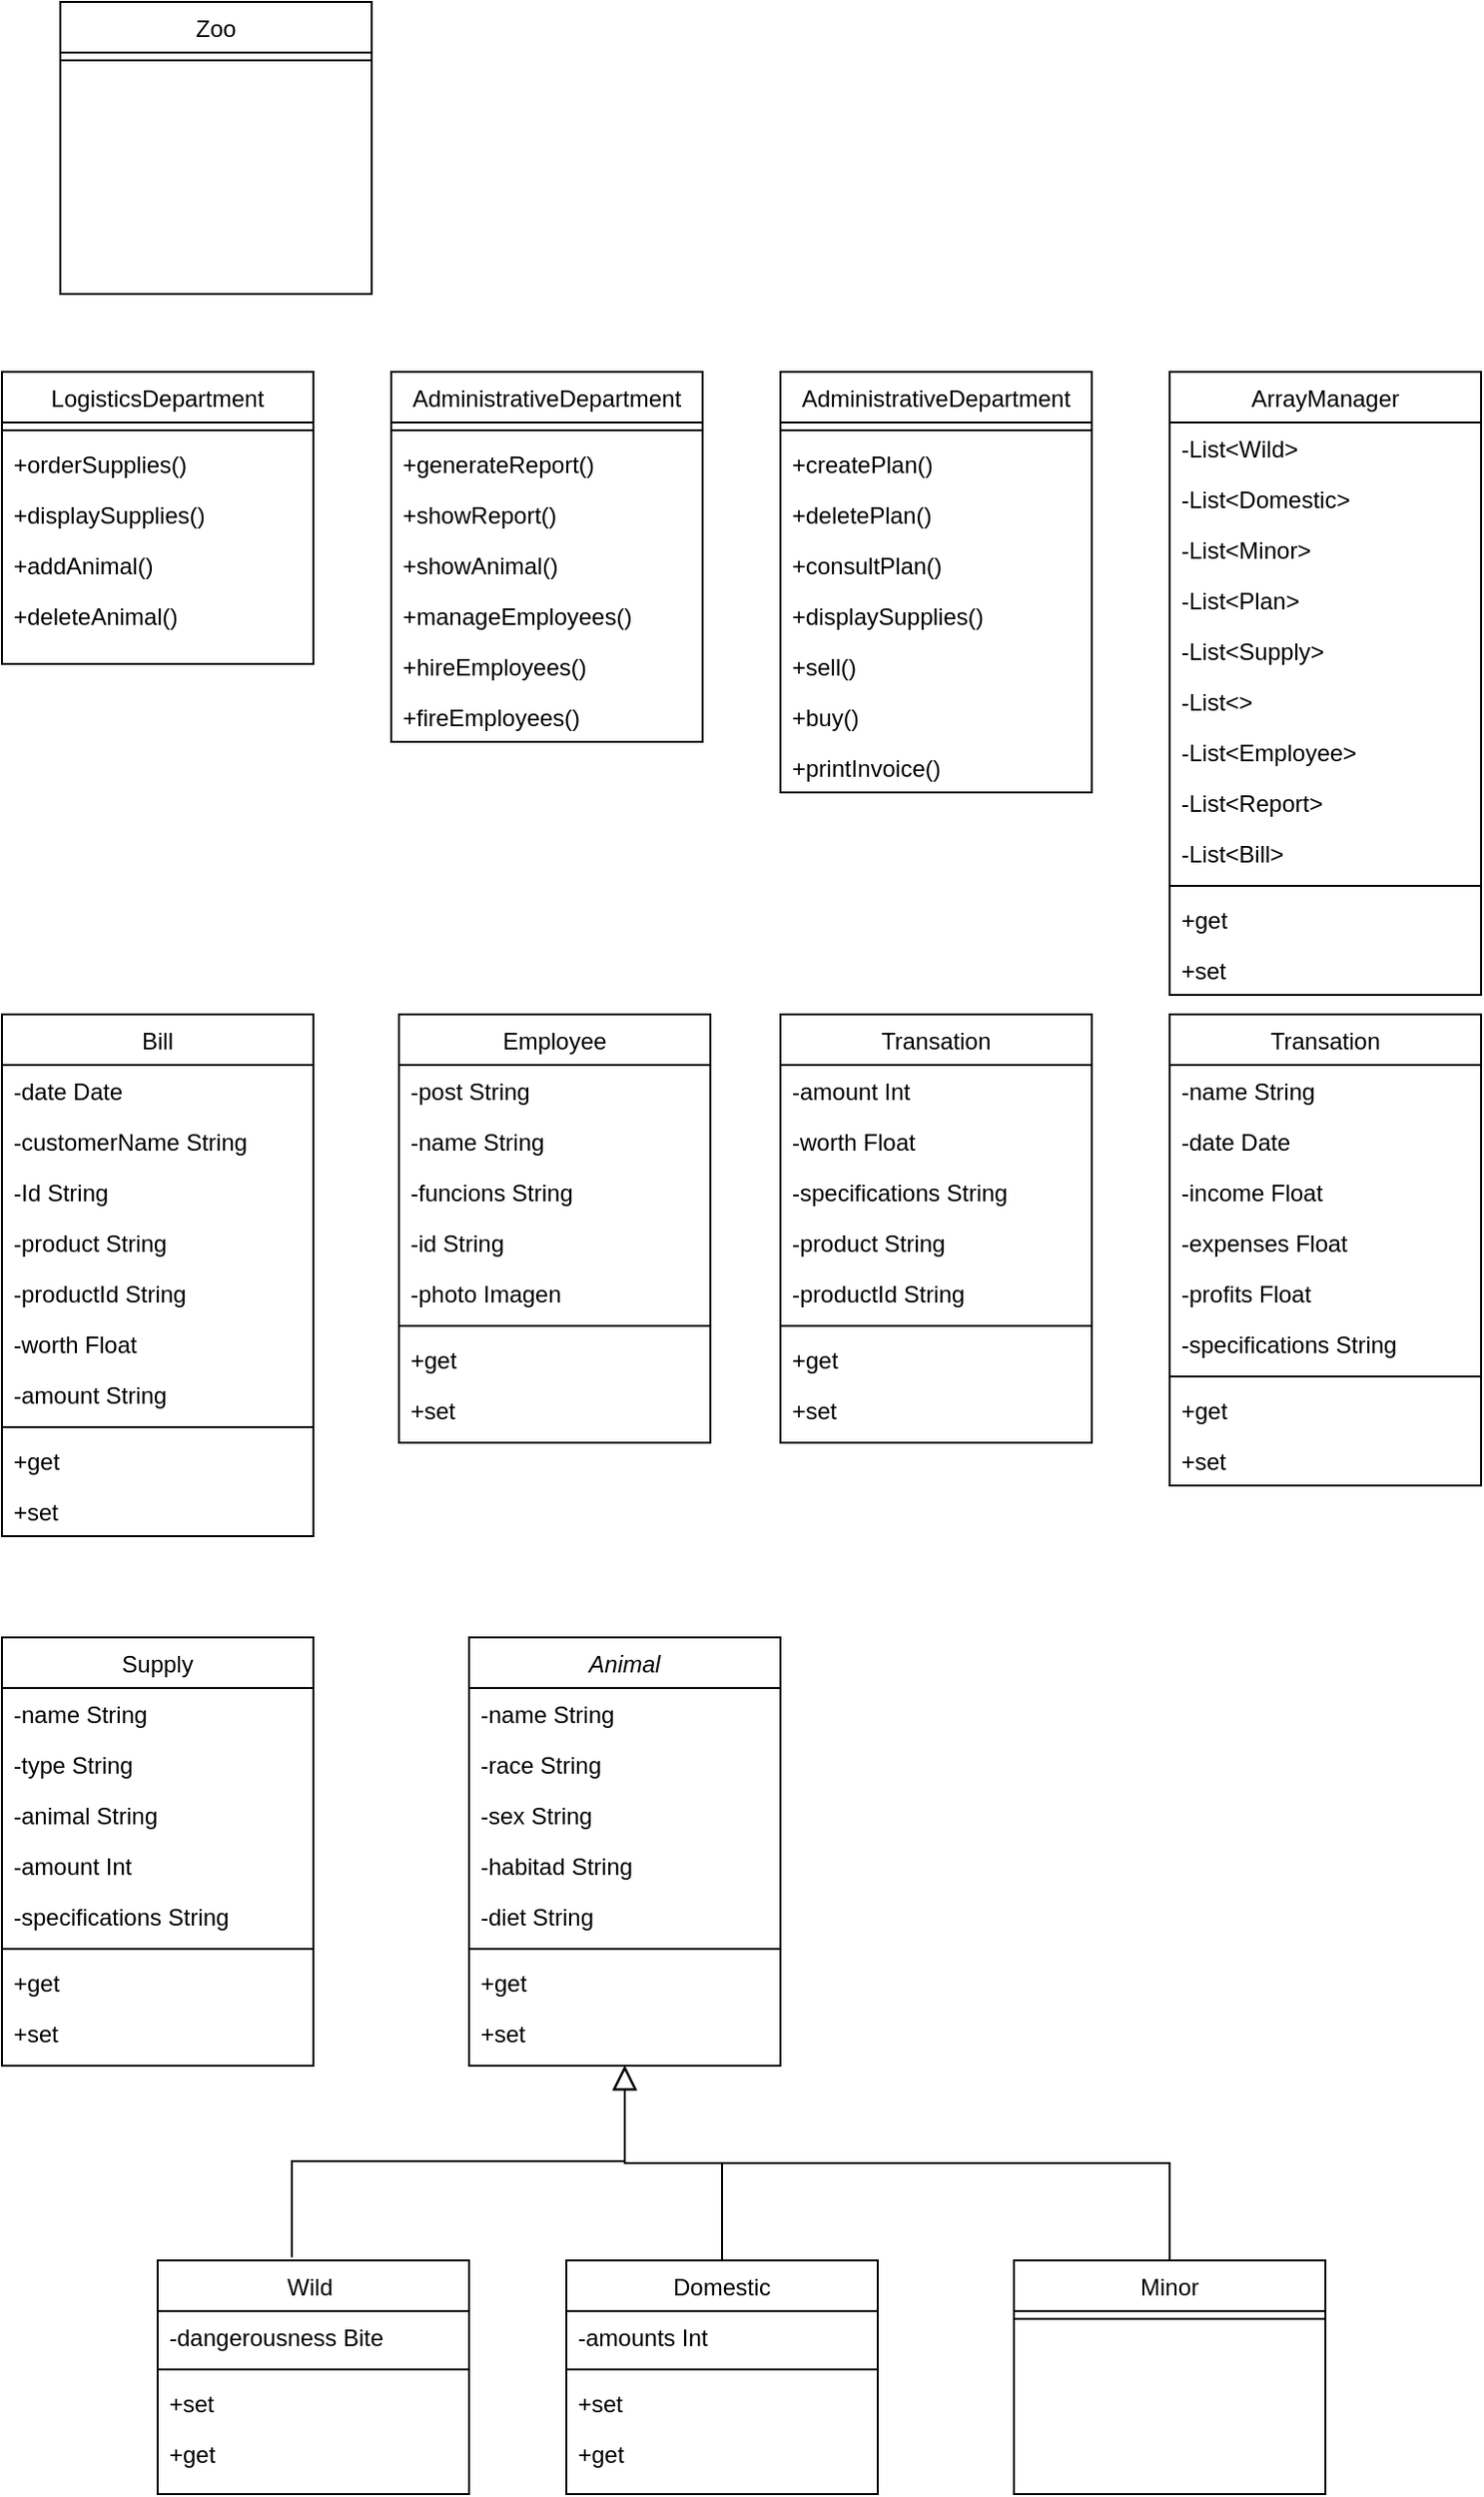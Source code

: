 <mxfile version="21.0.4" type="github">
  <diagram id="C5RBs43oDa-KdzZeNtuy" name="Page-1">
    <mxGraphModel dx="883" dy="494" grid="1" gridSize="10" guides="1" tooltips="1" connect="1" arrows="1" fold="1" page="1" pageScale="1" pageWidth="827" pageHeight="1169" math="0" shadow="0">
      <root>
        <mxCell id="WIyWlLk6GJQsqaUBKTNV-0" />
        <mxCell id="WIyWlLk6GJQsqaUBKTNV-1" parent="WIyWlLk6GJQsqaUBKTNV-0" />
        <mxCell id="zkfFHV4jXpPFQw0GAbJ--0" value="Animal" style="swimlane;fontStyle=2;align=center;verticalAlign=top;childLayout=stackLayout;horizontal=1;startSize=26;horizontalStack=0;resizeParent=1;resizeLast=0;collapsible=1;marginBottom=0;rounded=0;shadow=0;strokeWidth=1;" parent="WIyWlLk6GJQsqaUBKTNV-1" vertex="1">
          <mxGeometry x="290" y="880" width="160" height="220" as="geometry">
            <mxRectangle x="230" y="140" width="160" height="26" as="alternateBounds" />
          </mxGeometry>
        </mxCell>
        <mxCell id="zkfFHV4jXpPFQw0GAbJ--1" value="-name String" style="text;align=left;verticalAlign=top;spacingLeft=4;spacingRight=4;overflow=hidden;rotatable=0;points=[[0,0.5],[1,0.5]];portConstraint=eastwest;" parent="zkfFHV4jXpPFQw0GAbJ--0" vertex="1">
          <mxGeometry y="26" width="160" height="26" as="geometry" />
        </mxCell>
        <mxCell id="zkfFHV4jXpPFQw0GAbJ--2" value="-race String" style="text;align=left;verticalAlign=top;spacingLeft=4;spacingRight=4;overflow=hidden;rotatable=0;points=[[0,0.5],[1,0.5]];portConstraint=eastwest;rounded=0;shadow=0;html=0;" parent="zkfFHV4jXpPFQw0GAbJ--0" vertex="1">
          <mxGeometry y="52" width="160" height="26" as="geometry" />
        </mxCell>
        <mxCell id="zkfFHV4jXpPFQw0GAbJ--3" value="-sex String" style="text;align=left;verticalAlign=top;spacingLeft=4;spacingRight=4;overflow=hidden;rotatable=0;points=[[0,0.5],[1,0.5]];portConstraint=eastwest;rounded=0;shadow=0;html=0;" parent="zkfFHV4jXpPFQw0GAbJ--0" vertex="1">
          <mxGeometry y="78" width="160" height="26" as="geometry" />
        </mxCell>
        <mxCell id="_vRCkyNgG1fAGyxZpwAP-91" value="-habitad String" style="text;align=left;verticalAlign=top;spacingLeft=4;spacingRight=4;overflow=hidden;rotatable=0;points=[[0,0.5],[1,0.5]];portConstraint=eastwest;rounded=0;shadow=0;html=0;" vertex="1" parent="zkfFHV4jXpPFQw0GAbJ--0">
          <mxGeometry y="104" width="160" height="26" as="geometry" />
        </mxCell>
        <mxCell id="_vRCkyNgG1fAGyxZpwAP-92" value="-diet String" style="text;align=left;verticalAlign=top;spacingLeft=4;spacingRight=4;overflow=hidden;rotatable=0;points=[[0,0.5],[1,0.5]];portConstraint=eastwest;rounded=0;shadow=0;html=0;" vertex="1" parent="zkfFHV4jXpPFQw0GAbJ--0">
          <mxGeometry y="130" width="160" height="26" as="geometry" />
        </mxCell>
        <mxCell id="zkfFHV4jXpPFQw0GAbJ--4" value="" style="line;html=1;strokeWidth=1;align=left;verticalAlign=middle;spacingTop=-1;spacingLeft=3;spacingRight=3;rotatable=0;labelPosition=right;points=[];portConstraint=eastwest;" parent="zkfFHV4jXpPFQw0GAbJ--0" vertex="1">
          <mxGeometry y="156" width="160" height="8" as="geometry" />
        </mxCell>
        <mxCell id="zkfFHV4jXpPFQw0GAbJ--5" value="+get" style="text;align=left;verticalAlign=top;spacingLeft=4;spacingRight=4;overflow=hidden;rotatable=0;points=[[0,0.5],[1,0.5]];portConstraint=eastwest;" parent="zkfFHV4jXpPFQw0GAbJ--0" vertex="1">
          <mxGeometry y="164" width="160" height="26" as="geometry" />
        </mxCell>
        <mxCell id="_vRCkyNgG1fAGyxZpwAP-93" value="+set" style="text;align=left;verticalAlign=top;spacingLeft=4;spacingRight=4;overflow=hidden;rotatable=0;points=[[0,0.5],[1,0.5]];portConstraint=eastwest;" vertex="1" parent="zkfFHV4jXpPFQw0GAbJ--0">
          <mxGeometry y="190" width="160" height="26" as="geometry" />
        </mxCell>
        <mxCell id="zkfFHV4jXpPFQw0GAbJ--6" value="Domestic" style="swimlane;fontStyle=0;align=center;verticalAlign=top;childLayout=stackLayout;horizontal=1;startSize=26;horizontalStack=0;resizeParent=1;resizeLast=0;collapsible=1;marginBottom=0;rounded=0;shadow=0;strokeWidth=1;" parent="WIyWlLk6GJQsqaUBKTNV-1" vertex="1">
          <mxGeometry x="340" y="1200" width="160" height="120" as="geometry">
            <mxRectangle x="130" y="380" width="160" height="26" as="alternateBounds" />
          </mxGeometry>
        </mxCell>
        <mxCell id="zkfFHV4jXpPFQw0GAbJ--7" value="-amounts Int" style="text;align=left;verticalAlign=top;spacingLeft=4;spacingRight=4;overflow=hidden;rotatable=0;points=[[0,0.5],[1,0.5]];portConstraint=eastwest;" parent="zkfFHV4jXpPFQw0GAbJ--6" vertex="1">
          <mxGeometry y="26" width="160" height="26" as="geometry" />
        </mxCell>
        <mxCell id="zkfFHV4jXpPFQw0GAbJ--9" value="" style="line;html=1;strokeWidth=1;align=left;verticalAlign=middle;spacingTop=-1;spacingLeft=3;spacingRight=3;rotatable=0;labelPosition=right;points=[];portConstraint=eastwest;" parent="zkfFHV4jXpPFQw0GAbJ--6" vertex="1">
          <mxGeometry y="52" width="160" height="8" as="geometry" />
        </mxCell>
        <mxCell id="_vRCkyNgG1fAGyxZpwAP-97" value="+set" style="text;align=left;verticalAlign=top;spacingLeft=4;spacingRight=4;overflow=hidden;rotatable=0;points=[[0,0.5],[1,0.5]];portConstraint=eastwest;" vertex="1" parent="zkfFHV4jXpPFQw0GAbJ--6">
          <mxGeometry y="60" width="160" height="26" as="geometry" />
        </mxCell>
        <mxCell id="_vRCkyNgG1fAGyxZpwAP-98" value="+get" style="text;align=left;verticalAlign=top;spacingLeft=4;spacingRight=4;overflow=hidden;rotatable=0;points=[[0,0.5],[1,0.5]];portConstraint=eastwest;" vertex="1" parent="zkfFHV4jXpPFQw0GAbJ--6">
          <mxGeometry y="86" width="160" height="26" as="geometry" />
        </mxCell>
        <mxCell id="zkfFHV4jXpPFQw0GAbJ--12" value="" style="endArrow=block;endSize=10;endFill=0;shadow=0;strokeWidth=1;rounded=0;edgeStyle=elbowEdgeStyle;elbow=vertical;exitX=0.431;exitY=-0.014;exitDx=0;exitDy=0;exitPerimeter=0;" parent="WIyWlLk6GJQsqaUBKTNV-1" source="zkfFHV4jXpPFQw0GAbJ--13" target="zkfFHV4jXpPFQw0GAbJ--0" edge="1">
          <mxGeometry width="160" relative="1" as="geometry">
            <mxPoint x="330" y="1180" as="sourcePoint" />
            <mxPoint x="330" y="1023" as="targetPoint" />
          </mxGeometry>
        </mxCell>
        <mxCell id="zkfFHV4jXpPFQw0GAbJ--13" value="Wild " style="swimlane;fontStyle=0;align=center;verticalAlign=top;childLayout=stackLayout;horizontal=1;startSize=26;horizontalStack=0;resizeParent=1;resizeLast=0;collapsible=1;marginBottom=0;rounded=0;shadow=0;strokeWidth=1;" parent="WIyWlLk6GJQsqaUBKTNV-1" vertex="1">
          <mxGeometry x="130" y="1200" width="160" height="120" as="geometry">
            <mxRectangle x="340" y="380" width="170" height="26" as="alternateBounds" />
          </mxGeometry>
        </mxCell>
        <mxCell id="zkfFHV4jXpPFQw0GAbJ--14" value="-dangerousness Bite" style="text;align=left;verticalAlign=top;spacingLeft=4;spacingRight=4;overflow=hidden;rotatable=0;points=[[0,0.5],[1,0.5]];portConstraint=eastwest;" parent="zkfFHV4jXpPFQw0GAbJ--13" vertex="1">
          <mxGeometry y="26" width="160" height="26" as="geometry" />
        </mxCell>
        <mxCell id="zkfFHV4jXpPFQw0GAbJ--15" value="" style="line;html=1;strokeWidth=1;align=left;verticalAlign=middle;spacingTop=-1;spacingLeft=3;spacingRight=3;rotatable=0;labelPosition=right;points=[];portConstraint=eastwest;" parent="zkfFHV4jXpPFQw0GAbJ--13" vertex="1">
          <mxGeometry y="52" width="160" height="8" as="geometry" />
        </mxCell>
        <mxCell id="_vRCkyNgG1fAGyxZpwAP-96" value="+set" style="text;align=left;verticalAlign=top;spacingLeft=4;spacingRight=4;overflow=hidden;rotatable=0;points=[[0,0.5],[1,0.5]];portConstraint=eastwest;" vertex="1" parent="zkfFHV4jXpPFQw0GAbJ--13">
          <mxGeometry y="60" width="160" height="26" as="geometry" />
        </mxCell>
        <mxCell id="_vRCkyNgG1fAGyxZpwAP-95" value="+get" style="text;align=left;verticalAlign=top;spacingLeft=4;spacingRight=4;overflow=hidden;rotatable=0;points=[[0,0.5],[1,0.5]];portConstraint=eastwest;" vertex="1" parent="zkfFHV4jXpPFQw0GAbJ--13">
          <mxGeometry y="86" width="160" height="26" as="geometry" />
        </mxCell>
        <mxCell id="zkfFHV4jXpPFQw0GAbJ--16" value="" style="endArrow=block;endSize=10;endFill=0;shadow=0;strokeWidth=1;rounded=0;edgeStyle=elbowEdgeStyle;elbow=vertical;exitX=0.5;exitY=0;exitDx=0;exitDy=0;" parent="WIyWlLk6GJQsqaUBKTNV-1" source="zkfFHV4jXpPFQw0GAbJ--6" target="zkfFHV4jXpPFQw0GAbJ--0" edge="1">
          <mxGeometry width="160" relative="1" as="geometry">
            <mxPoint x="540" y="1180" as="sourcePoint" />
            <mxPoint x="440" y="1091" as="targetPoint" />
          </mxGeometry>
        </mxCell>
        <mxCell id="zkfFHV4jXpPFQw0GAbJ--17" value="LogisticsDepartment" style="swimlane;fontStyle=0;align=center;verticalAlign=top;childLayout=stackLayout;horizontal=1;startSize=26;horizontalStack=0;resizeParent=1;resizeLast=0;collapsible=1;marginBottom=0;rounded=0;shadow=0;strokeWidth=1;" parent="WIyWlLk6GJQsqaUBKTNV-1" vertex="1">
          <mxGeometry x="50" y="230" width="160" height="150" as="geometry">
            <mxRectangle x="50" y="70" width="160" height="26" as="alternateBounds" />
          </mxGeometry>
        </mxCell>
        <mxCell id="zkfFHV4jXpPFQw0GAbJ--23" value="" style="line;html=1;strokeWidth=1;align=left;verticalAlign=middle;spacingTop=-1;spacingLeft=3;spacingRight=3;rotatable=0;labelPosition=right;points=[];portConstraint=eastwest;" parent="zkfFHV4jXpPFQw0GAbJ--17" vertex="1">
          <mxGeometry y="26" width="160" height="8" as="geometry" />
        </mxCell>
        <mxCell id="zkfFHV4jXpPFQw0GAbJ--24" value="+orderSupplies()" style="text;align=left;verticalAlign=top;spacingLeft=4;spacingRight=4;overflow=hidden;rotatable=0;points=[[0,0.5],[1,0.5]];portConstraint=eastwest;" parent="zkfFHV4jXpPFQw0GAbJ--17" vertex="1">
          <mxGeometry y="34" width="160" height="26" as="geometry" />
        </mxCell>
        <mxCell id="_vRCkyNgG1fAGyxZpwAP-0" value="+displaySupplies()" style="text;align=left;verticalAlign=top;spacingLeft=4;spacingRight=4;overflow=hidden;rotatable=0;points=[[0,0.5],[1,0.5]];portConstraint=eastwest;" vertex="1" parent="zkfFHV4jXpPFQw0GAbJ--17">
          <mxGeometry y="60" width="160" height="26" as="geometry" />
        </mxCell>
        <mxCell id="_vRCkyNgG1fAGyxZpwAP-1" value="+addAnimal()" style="text;align=left;verticalAlign=top;spacingLeft=4;spacingRight=4;overflow=hidden;rotatable=0;points=[[0,0.5],[1,0.5]];portConstraint=eastwest;" vertex="1" parent="zkfFHV4jXpPFQw0GAbJ--17">
          <mxGeometry y="86" width="160" height="26" as="geometry" />
        </mxCell>
        <mxCell id="_vRCkyNgG1fAGyxZpwAP-2" value="+deleteAnimal()" style="text;align=left;verticalAlign=top;spacingLeft=4;spacingRight=4;overflow=hidden;rotatable=0;points=[[0,0.5],[1,0.5]];portConstraint=eastwest;" vertex="1" parent="zkfFHV4jXpPFQw0GAbJ--17">
          <mxGeometry y="112" width="160" height="26" as="geometry" />
        </mxCell>
        <mxCell id="_vRCkyNgG1fAGyxZpwAP-3" value="AdministrativeDepartment" style="swimlane;fontStyle=0;align=center;verticalAlign=top;childLayout=stackLayout;horizontal=1;startSize=26;horizontalStack=0;resizeParent=1;resizeLast=0;collapsible=1;marginBottom=0;rounded=0;shadow=0;strokeWidth=1;" vertex="1" parent="WIyWlLk6GJQsqaUBKTNV-1">
          <mxGeometry x="250" y="230" width="160" height="190" as="geometry">
            <mxRectangle x="50" y="70" width="160" height="26" as="alternateBounds" />
          </mxGeometry>
        </mxCell>
        <mxCell id="_vRCkyNgG1fAGyxZpwAP-4" value="" style="line;html=1;strokeWidth=1;align=left;verticalAlign=middle;spacingTop=-1;spacingLeft=3;spacingRight=3;rotatable=0;labelPosition=right;points=[];portConstraint=eastwest;" vertex="1" parent="_vRCkyNgG1fAGyxZpwAP-3">
          <mxGeometry y="26" width="160" height="8" as="geometry" />
        </mxCell>
        <mxCell id="_vRCkyNgG1fAGyxZpwAP-5" value="+generateReport()" style="text;align=left;verticalAlign=top;spacingLeft=4;spacingRight=4;overflow=hidden;rotatable=0;points=[[0,0.5],[1,0.5]];portConstraint=eastwest;" vertex="1" parent="_vRCkyNgG1fAGyxZpwAP-3">
          <mxGeometry y="34" width="160" height="26" as="geometry" />
        </mxCell>
        <mxCell id="_vRCkyNgG1fAGyxZpwAP-10" value="+showReport()" style="text;align=left;verticalAlign=top;spacingLeft=4;spacingRight=4;overflow=hidden;rotatable=0;points=[[0,0.5],[1,0.5]];portConstraint=eastwest;" vertex="1" parent="_vRCkyNgG1fAGyxZpwAP-3">
          <mxGeometry y="60" width="160" height="26" as="geometry" />
        </mxCell>
        <mxCell id="_vRCkyNgG1fAGyxZpwAP-6" value="+showAnimal()" style="text;align=left;verticalAlign=top;spacingLeft=4;spacingRight=4;overflow=hidden;rotatable=0;points=[[0,0.5],[1,0.5]];portConstraint=eastwest;" vertex="1" parent="_vRCkyNgG1fAGyxZpwAP-3">
          <mxGeometry y="86" width="160" height="26" as="geometry" />
        </mxCell>
        <mxCell id="_vRCkyNgG1fAGyxZpwAP-7" value="+manageEmployees()" style="text;align=left;verticalAlign=top;spacingLeft=4;spacingRight=4;overflow=hidden;rotatable=0;points=[[0,0.5],[1,0.5]];portConstraint=eastwest;" vertex="1" parent="_vRCkyNgG1fAGyxZpwAP-3">
          <mxGeometry y="112" width="160" height="26" as="geometry" />
        </mxCell>
        <mxCell id="_vRCkyNgG1fAGyxZpwAP-8" value="+hireEmployees()" style="text;align=left;verticalAlign=top;spacingLeft=4;spacingRight=4;overflow=hidden;rotatable=0;points=[[0,0.5],[1,0.5]];portConstraint=eastwest;" vertex="1" parent="_vRCkyNgG1fAGyxZpwAP-3">
          <mxGeometry y="138" width="160" height="26" as="geometry" />
        </mxCell>
        <mxCell id="_vRCkyNgG1fAGyxZpwAP-9" value="+fireEmployees()" style="text;align=left;verticalAlign=top;spacingLeft=4;spacingRight=4;overflow=hidden;rotatable=0;points=[[0,0.5],[1,0.5]];portConstraint=eastwest;" vertex="1" parent="_vRCkyNgG1fAGyxZpwAP-3">
          <mxGeometry y="164" width="160" height="26" as="geometry" />
        </mxCell>
        <mxCell id="_vRCkyNgG1fAGyxZpwAP-11" value="AdministrativeDepartment" style="swimlane;fontStyle=0;align=center;verticalAlign=top;childLayout=stackLayout;horizontal=1;startSize=26;horizontalStack=0;resizeParent=1;resizeLast=0;collapsible=1;marginBottom=0;rounded=0;shadow=0;strokeWidth=1;" vertex="1" parent="WIyWlLk6GJQsqaUBKTNV-1">
          <mxGeometry x="450" y="230" width="160" height="216" as="geometry">
            <mxRectangle x="50" y="70" width="160" height="26" as="alternateBounds" />
          </mxGeometry>
        </mxCell>
        <mxCell id="_vRCkyNgG1fAGyxZpwAP-12" value="" style="line;html=1;strokeWidth=1;align=left;verticalAlign=middle;spacingTop=-1;spacingLeft=3;spacingRight=3;rotatable=0;labelPosition=right;points=[];portConstraint=eastwest;" vertex="1" parent="_vRCkyNgG1fAGyxZpwAP-11">
          <mxGeometry y="26" width="160" height="8" as="geometry" />
        </mxCell>
        <mxCell id="_vRCkyNgG1fAGyxZpwAP-13" value="+createPlan()" style="text;align=left;verticalAlign=top;spacingLeft=4;spacingRight=4;overflow=hidden;rotatable=0;points=[[0,0.5],[1,0.5]];portConstraint=eastwest;" vertex="1" parent="_vRCkyNgG1fAGyxZpwAP-11">
          <mxGeometry y="34" width="160" height="26" as="geometry" />
        </mxCell>
        <mxCell id="_vRCkyNgG1fAGyxZpwAP-14" value="+deletePlan()" style="text;align=left;verticalAlign=top;spacingLeft=4;spacingRight=4;overflow=hidden;rotatable=0;points=[[0,0.5],[1,0.5]];portConstraint=eastwest;" vertex="1" parent="_vRCkyNgG1fAGyxZpwAP-11">
          <mxGeometry y="60" width="160" height="26" as="geometry" />
        </mxCell>
        <mxCell id="_vRCkyNgG1fAGyxZpwAP-15" value="+consultPlan()" style="text;align=left;verticalAlign=top;spacingLeft=4;spacingRight=4;overflow=hidden;rotatable=0;points=[[0,0.5],[1,0.5]];portConstraint=eastwest;" vertex="1" parent="_vRCkyNgG1fAGyxZpwAP-11">
          <mxGeometry y="86" width="160" height="26" as="geometry" />
        </mxCell>
        <mxCell id="_vRCkyNgG1fAGyxZpwAP-19" value="+displaySupplies()" style="text;align=left;verticalAlign=top;spacingLeft=4;spacingRight=4;overflow=hidden;rotatable=0;points=[[0,0.5],[1,0.5]];portConstraint=eastwest;" vertex="1" parent="_vRCkyNgG1fAGyxZpwAP-11">
          <mxGeometry y="112" width="160" height="26" as="geometry" />
        </mxCell>
        <mxCell id="_vRCkyNgG1fAGyxZpwAP-16" value="+sell()" style="text;align=left;verticalAlign=top;spacingLeft=4;spacingRight=4;overflow=hidden;rotatable=0;points=[[0,0.5],[1,0.5]];portConstraint=eastwest;" vertex="1" parent="_vRCkyNgG1fAGyxZpwAP-11">
          <mxGeometry y="138" width="160" height="26" as="geometry" />
        </mxCell>
        <mxCell id="_vRCkyNgG1fAGyxZpwAP-17" value="+buy()" style="text;align=left;verticalAlign=top;spacingLeft=4;spacingRight=4;overflow=hidden;rotatable=0;points=[[0,0.5],[1,0.5]];portConstraint=eastwest;" vertex="1" parent="_vRCkyNgG1fAGyxZpwAP-11">
          <mxGeometry y="164" width="160" height="26" as="geometry" />
        </mxCell>
        <mxCell id="_vRCkyNgG1fAGyxZpwAP-18" value="+printInvoice()" style="text;align=left;verticalAlign=top;spacingLeft=4;spacingRight=4;overflow=hidden;rotatable=0;points=[[0,0.5],[1,0.5]];portConstraint=eastwest;" vertex="1" parent="_vRCkyNgG1fAGyxZpwAP-11">
          <mxGeometry y="190" width="160" height="26" as="geometry" />
        </mxCell>
        <mxCell id="_vRCkyNgG1fAGyxZpwAP-20" value="ArrayManager" style="swimlane;fontStyle=0;align=center;verticalAlign=top;childLayout=stackLayout;horizontal=1;startSize=26;horizontalStack=0;resizeParent=1;resizeLast=0;collapsible=1;marginBottom=0;rounded=0;shadow=0;strokeWidth=1;" vertex="1" parent="WIyWlLk6GJQsqaUBKTNV-1">
          <mxGeometry x="650" y="230" width="160" height="320" as="geometry">
            <mxRectangle x="50" y="70" width="160" height="26" as="alternateBounds" />
          </mxGeometry>
        </mxCell>
        <mxCell id="_vRCkyNgG1fAGyxZpwAP-22" value="-List&lt;Wild&gt;" style="text;align=left;verticalAlign=top;spacingLeft=4;spacingRight=4;overflow=hidden;rotatable=0;points=[[0,0.5],[1,0.5]];portConstraint=eastwest;" vertex="1" parent="_vRCkyNgG1fAGyxZpwAP-20">
          <mxGeometry y="26" width="160" height="26" as="geometry" />
        </mxCell>
        <mxCell id="_vRCkyNgG1fAGyxZpwAP-88" value="-List&lt;Domestic&gt;" style="text;align=left;verticalAlign=top;spacingLeft=4;spacingRight=4;overflow=hidden;rotatable=0;points=[[0,0.5],[1,0.5]];portConstraint=eastwest;" vertex="1" parent="_vRCkyNgG1fAGyxZpwAP-20">
          <mxGeometry y="52" width="160" height="26" as="geometry" />
        </mxCell>
        <mxCell id="_vRCkyNgG1fAGyxZpwAP-89" value="-List&lt;Minor&gt;" style="text;align=left;verticalAlign=top;spacingLeft=4;spacingRight=4;overflow=hidden;rotatable=0;points=[[0,0.5],[1,0.5]];portConstraint=eastwest;" vertex="1" parent="_vRCkyNgG1fAGyxZpwAP-20">
          <mxGeometry y="78" width="160" height="26" as="geometry" />
        </mxCell>
        <mxCell id="_vRCkyNgG1fAGyxZpwAP-30" value="-List&lt;Plan&gt;" style="text;align=left;verticalAlign=top;spacingLeft=4;spacingRight=4;overflow=hidden;rotatable=0;points=[[0,0.5],[1,0.5]];portConstraint=eastwest;" vertex="1" parent="_vRCkyNgG1fAGyxZpwAP-20">
          <mxGeometry y="104" width="160" height="26" as="geometry" />
        </mxCell>
        <mxCell id="_vRCkyNgG1fAGyxZpwAP-29" value="-List&lt;Supply&gt;" style="text;align=left;verticalAlign=top;spacingLeft=4;spacingRight=4;overflow=hidden;rotatable=0;points=[[0,0.5],[1,0.5]];portConstraint=eastwest;" vertex="1" parent="_vRCkyNgG1fAGyxZpwAP-20">
          <mxGeometry y="130" width="160" height="26" as="geometry" />
        </mxCell>
        <mxCell id="_vRCkyNgG1fAGyxZpwAP-31" value="-List&lt;&gt;" style="text;align=left;verticalAlign=top;spacingLeft=4;spacingRight=4;overflow=hidden;rotatable=0;points=[[0,0.5],[1,0.5]];portConstraint=eastwest;" vertex="1" parent="_vRCkyNgG1fAGyxZpwAP-20">
          <mxGeometry y="156" width="160" height="26" as="geometry" />
        </mxCell>
        <mxCell id="_vRCkyNgG1fAGyxZpwAP-33" value="-List&lt;Employee&gt;" style="text;align=left;verticalAlign=top;spacingLeft=4;spacingRight=4;overflow=hidden;rotatable=0;points=[[0,0.5],[1,0.5]];portConstraint=eastwest;" vertex="1" parent="_vRCkyNgG1fAGyxZpwAP-20">
          <mxGeometry y="182" width="160" height="26" as="geometry" />
        </mxCell>
        <mxCell id="_vRCkyNgG1fAGyxZpwAP-32" value="-List&lt;Report&gt;" style="text;align=left;verticalAlign=top;spacingLeft=4;spacingRight=4;overflow=hidden;rotatable=0;points=[[0,0.5],[1,0.5]];portConstraint=eastwest;" vertex="1" parent="_vRCkyNgG1fAGyxZpwAP-20">
          <mxGeometry y="208" width="160" height="26" as="geometry" />
        </mxCell>
        <mxCell id="_vRCkyNgG1fAGyxZpwAP-34" value="-List&lt;Bill&gt;" style="text;align=left;verticalAlign=top;spacingLeft=4;spacingRight=4;overflow=hidden;rotatable=0;points=[[0,0.5],[1,0.5]];portConstraint=eastwest;" vertex="1" parent="_vRCkyNgG1fAGyxZpwAP-20">
          <mxGeometry y="234" width="160" height="26" as="geometry" />
        </mxCell>
        <mxCell id="_vRCkyNgG1fAGyxZpwAP-21" value="" style="line;html=1;strokeWidth=1;align=left;verticalAlign=middle;spacingTop=-1;spacingLeft=3;spacingRight=3;rotatable=0;labelPosition=right;points=[];portConstraint=eastwest;" vertex="1" parent="_vRCkyNgG1fAGyxZpwAP-20">
          <mxGeometry y="260" width="160" height="8" as="geometry" />
        </mxCell>
        <mxCell id="_vRCkyNgG1fAGyxZpwAP-35" value="+get" style="text;align=left;verticalAlign=top;spacingLeft=4;spacingRight=4;overflow=hidden;rotatable=0;points=[[0,0.5],[1,0.5]];portConstraint=eastwest;" vertex="1" parent="_vRCkyNgG1fAGyxZpwAP-20">
          <mxGeometry y="268" width="160" height="26" as="geometry" />
        </mxCell>
        <mxCell id="_vRCkyNgG1fAGyxZpwAP-36" value="+set" style="text;align=left;verticalAlign=top;spacingLeft=4;spacingRight=4;overflow=hidden;rotatable=0;points=[[0,0.5],[1,0.5]];portConstraint=eastwest;" vertex="1" parent="_vRCkyNgG1fAGyxZpwAP-20">
          <mxGeometry y="294" width="160" height="26" as="geometry" />
        </mxCell>
        <mxCell id="_vRCkyNgG1fAGyxZpwAP-37" value="Bill" style="swimlane;fontStyle=0;align=center;verticalAlign=top;childLayout=stackLayout;horizontal=1;startSize=26;horizontalStack=0;resizeParent=1;resizeLast=0;collapsible=1;marginBottom=0;rounded=0;shadow=0;strokeWidth=1;" vertex="1" parent="WIyWlLk6GJQsqaUBKTNV-1">
          <mxGeometry x="50" y="560" width="160" height="268" as="geometry">
            <mxRectangle x="50" y="70" width="160" height="26" as="alternateBounds" />
          </mxGeometry>
        </mxCell>
        <mxCell id="_vRCkyNgG1fAGyxZpwAP-39" value="-date Date" style="text;align=left;verticalAlign=top;spacingLeft=4;spacingRight=4;overflow=hidden;rotatable=0;points=[[0,0.5],[1,0.5]];portConstraint=eastwest;" vertex="1" parent="_vRCkyNgG1fAGyxZpwAP-37">
          <mxGeometry y="26" width="160" height="26" as="geometry" />
        </mxCell>
        <mxCell id="_vRCkyNgG1fAGyxZpwAP-40" value="-customerName String" style="text;align=left;verticalAlign=top;spacingLeft=4;spacingRight=4;overflow=hidden;rotatable=0;points=[[0,0.5],[1,0.5]];portConstraint=eastwest;" vertex="1" parent="_vRCkyNgG1fAGyxZpwAP-37">
          <mxGeometry y="52" width="160" height="26" as="geometry" />
        </mxCell>
        <mxCell id="_vRCkyNgG1fAGyxZpwAP-41" value="-Id String" style="text;align=left;verticalAlign=top;spacingLeft=4;spacingRight=4;overflow=hidden;rotatable=0;points=[[0,0.5],[1,0.5]];portConstraint=eastwest;" vertex="1" parent="_vRCkyNgG1fAGyxZpwAP-37">
          <mxGeometry y="78" width="160" height="26" as="geometry" />
        </mxCell>
        <mxCell id="_vRCkyNgG1fAGyxZpwAP-42" value="-product String" style="text;align=left;verticalAlign=top;spacingLeft=4;spacingRight=4;overflow=hidden;rotatable=0;points=[[0,0.5],[1,0.5]];portConstraint=eastwest;" vertex="1" parent="_vRCkyNgG1fAGyxZpwAP-37">
          <mxGeometry y="104" width="160" height="26" as="geometry" />
        </mxCell>
        <mxCell id="_vRCkyNgG1fAGyxZpwAP-43" value="-productId String" style="text;align=left;verticalAlign=top;spacingLeft=4;spacingRight=4;overflow=hidden;rotatable=0;points=[[0,0.5],[1,0.5]];portConstraint=eastwest;" vertex="1" parent="_vRCkyNgG1fAGyxZpwAP-37">
          <mxGeometry y="130" width="160" height="26" as="geometry" />
        </mxCell>
        <mxCell id="_vRCkyNgG1fAGyxZpwAP-44" value="-worth Float" style="text;align=left;verticalAlign=top;spacingLeft=4;spacingRight=4;overflow=hidden;rotatable=0;points=[[0,0.5],[1,0.5]];portConstraint=eastwest;" vertex="1" parent="_vRCkyNgG1fAGyxZpwAP-37">
          <mxGeometry y="156" width="160" height="26" as="geometry" />
        </mxCell>
        <mxCell id="_vRCkyNgG1fAGyxZpwAP-48" value="-amount String" style="text;align=left;verticalAlign=top;spacingLeft=4;spacingRight=4;overflow=hidden;rotatable=0;points=[[0,0.5],[1,0.5]];portConstraint=eastwest;" vertex="1" parent="_vRCkyNgG1fAGyxZpwAP-37">
          <mxGeometry y="182" width="160" height="26" as="geometry" />
        </mxCell>
        <mxCell id="_vRCkyNgG1fAGyxZpwAP-45" value="" style="line;html=1;strokeWidth=1;align=left;verticalAlign=middle;spacingTop=-1;spacingLeft=3;spacingRight=3;rotatable=0;labelPosition=right;points=[];portConstraint=eastwest;" vertex="1" parent="_vRCkyNgG1fAGyxZpwAP-37">
          <mxGeometry y="208" width="160" height="8" as="geometry" />
        </mxCell>
        <mxCell id="_vRCkyNgG1fAGyxZpwAP-46" value="+get" style="text;align=left;verticalAlign=top;spacingLeft=4;spacingRight=4;overflow=hidden;rotatable=0;points=[[0,0.5],[1,0.5]];portConstraint=eastwest;" vertex="1" parent="_vRCkyNgG1fAGyxZpwAP-37">
          <mxGeometry y="216" width="160" height="26" as="geometry" />
        </mxCell>
        <mxCell id="_vRCkyNgG1fAGyxZpwAP-47" value="+set" style="text;align=left;verticalAlign=top;spacingLeft=4;spacingRight=4;overflow=hidden;rotatable=0;points=[[0,0.5],[1,0.5]];portConstraint=eastwest;" vertex="1" parent="_vRCkyNgG1fAGyxZpwAP-37">
          <mxGeometry y="242" width="160" height="26" as="geometry" />
        </mxCell>
        <mxCell id="_vRCkyNgG1fAGyxZpwAP-49" value="Employee" style="swimlane;fontStyle=0;align=center;verticalAlign=top;childLayout=stackLayout;horizontal=1;startSize=26;horizontalStack=0;resizeParent=1;resizeLast=0;collapsible=1;marginBottom=0;rounded=0;shadow=0;strokeWidth=1;" vertex="1" parent="WIyWlLk6GJQsqaUBKTNV-1">
          <mxGeometry x="254" y="560" width="160" height="220" as="geometry">
            <mxRectangle x="50" y="70" width="160" height="26" as="alternateBounds" />
          </mxGeometry>
        </mxCell>
        <mxCell id="_vRCkyNgG1fAGyxZpwAP-50" value="-post String" style="text;align=left;verticalAlign=top;spacingLeft=4;spacingRight=4;overflow=hidden;rotatable=0;points=[[0,0.5],[1,0.5]];portConstraint=eastwest;" vertex="1" parent="_vRCkyNgG1fAGyxZpwAP-49">
          <mxGeometry y="26" width="160" height="26" as="geometry" />
        </mxCell>
        <mxCell id="_vRCkyNgG1fAGyxZpwAP-51" value="-name String" style="text;align=left;verticalAlign=top;spacingLeft=4;spacingRight=4;overflow=hidden;rotatable=0;points=[[0,0.5],[1,0.5]];portConstraint=eastwest;" vertex="1" parent="_vRCkyNgG1fAGyxZpwAP-49">
          <mxGeometry y="52" width="160" height="26" as="geometry" />
        </mxCell>
        <mxCell id="_vRCkyNgG1fAGyxZpwAP-52" value="-funcions String" style="text;align=left;verticalAlign=top;spacingLeft=4;spacingRight=4;overflow=hidden;rotatable=0;points=[[0,0.5],[1,0.5]];portConstraint=eastwest;" vertex="1" parent="_vRCkyNgG1fAGyxZpwAP-49">
          <mxGeometry y="78" width="160" height="26" as="geometry" />
        </mxCell>
        <mxCell id="_vRCkyNgG1fAGyxZpwAP-53" value="-id String" style="text;align=left;verticalAlign=top;spacingLeft=4;spacingRight=4;overflow=hidden;rotatable=0;points=[[0,0.5],[1,0.5]];portConstraint=eastwest;" vertex="1" parent="_vRCkyNgG1fAGyxZpwAP-49">
          <mxGeometry y="104" width="160" height="26" as="geometry" />
        </mxCell>
        <mxCell id="_vRCkyNgG1fAGyxZpwAP-54" value="-photo Imagen" style="text;align=left;verticalAlign=top;spacingLeft=4;spacingRight=4;overflow=hidden;rotatable=0;points=[[0,0.5],[1,0.5]];portConstraint=eastwest;" vertex="1" parent="_vRCkyNgG1fAGyxZpwAP-49">
          <mxGeometry y="130" width="160" height="26" as="geometry" />
        </mxCell>
        <mxCell id="_vRCkyNgG1fAGyxZpwAP-57" value="" style="line;html=1;strokeWidth=1;align=left;verticalAlign=middle;spacingTop=-1;spacingLeft=3;spacingRight=3;rotatable=0;labelPosition=right;points=[];portConstraint=eastwest;" vertex="1" parent="_vRCkyNgG1fAGyxZpwAP-49">
          <mxGeometry y="156" width="160" height="8" as="geometry" />
        </mxCell>
        <mxCell id="_vRCkyNgG1fAGyxZpwAP-58" value="+get" style="text;align=left;verticalAlign=top;spacingLeft=4;spacingRight=4;overflow=hidden;rotatable=0;points=[[0,0.5],[1,0.5]];portConstraint=eastwest;" vertex="1" parent="_vRCkyNgG1fAGyxZpwAP-49">
          <mxGeometry y="164" width="160" height="26" as="geometry" />
        </mxCell>
        <mxCell id="_vRCkyNgG1fAGyxZpwAP-59" value="+set" style="text;align=left;verticalAlign=top;spacingLeft=4;spacingRight=4;overflow=hidden;rotatable=0;points=[[0,0.5],[1,0.5]];portConstraint=eastwest;" vertex="1" parent="_vRCkyNgG1fAGyxZpwAP-49">
          <mxGeometry y="190" width="160" height="26" as="geometry" />
        </mxCell>
        <mxCell id="_vRCkyNgG1fAGyxZpwAP-60" value="Transation" style="swimlane;fontStyle=0;align=center;verticalAlign=top;childLayout=stackLayout;horizontal=1;startSize=26;horizontalStack=0;resizeParent=1;resizeLast=0;collapsible=1;marginBottom=0;rounded=0;shadow=0;strokeWidth=1;" vertex="1" parent="WIyWlLk6GJQsqaUBKTNV-1">
          <mxGeometry x="450" y="560" width="160" height="220" as="geometry">
            <mxRectangle x="50" y="70" width="160" height="26" as="alternateBounds" />
          </mxGeometry>
        </mxCell>
        <mxCell id="_vRCkyNgG1fAGyxZpwAP-61" value="-amount Int " style="text;align=left;verticalAlign=top;spacingLeft=4;spacingRight=4;overflow=hidden;rotatable=0;points=[[0,0.5],[1,0.5]];portConstraint=eastwest;" vertex="1" parent="_vRCkyNgG1fAGyxZpwAP-60">
          <mxGeometry y="26" width="160" height="26" as="geometry" />
        </mxCell>
        <mxCell id="_vRCkyNgG1fAGyxZpwAP-62" value="-worth Float" style="text;align=left;verticalAlign=top;spacingLeft=4;spacingRight=4;overflow=hidden;rotatable=0;points=[[0,0.5],[1,0.5]];portConstraint=eastwest;" vertex="1" parent="_vRCkyNgG1fAGyxZpwAP-60">
          <mxGeometry y="52" width="160" height="26" as="geometry" />
        </mxCell>
        <mxCell id="_vRCkyNgG1fAGyxZpwAP-63" value="-specifications String" style="text;align=left;verticalAlign=top;spacingLeft=4;spacingRight=4;overflow=hidden;rotatable=0;points=[[0,0.5],[1,0.5]];portConstraint=eastwest;" vertex="1" parent="_vRCkyNgG1fAGyxZpwAP-60">
          <mxGeometry y="78" width="160" height="26" as="geometry" />
        </mxCell>
        <mxCell id="_vRCkyNgG1fAGyxZpwAP-64" value="-product String" style="text;align=left;verticalAlign=top;spacingLeft=4;spacingRight=4;overflow=hidden;rotatable=0;points=[[0,0.5],[1,0.5]];portConstraint=eastwest;" vertex="1" parent="_vRCkyNgG1fAGyxZpwAP-60">
          <mxGeometry y="104" width="160" height="26" as="geometry" />
        </mxCell>
        <mxCell id="_vRCkyNgG1fAGyxZpwAP-65" value="-productId String" style="text;align=left;verticalAlign=top;spacingLeft=4;spacingRight=4;overflow=hidden;rotatable=0;points=[[0,0.5],[1,0.5]];portConstraint=eastwest;" vertex="1" parent="_vRCkyNgG1fAGyxZpwAP-60">
          <mxGeometry y="130" width="160" height="26" as="geometry" />
        </mxCell>
        <mxCell id="_vRCkyNgG1fAGyxZpwAP-66" value="" style="line;html=1;strokeWidth=1;align=left;verticalAlign=middle;spacingTop=-1;spacingLeft=3;spacingRight=3;rotatable=0;labelPosition=right;points=[];portConstraint=eastwest;" vertex="1" parent="_vRCkyNgG1fAGyxZpwAP-60">
          <mxGeometry y="156" width="160" height="8" as="geometry" />
        </mxCell>
        <mxCell id="_vRCkyNgG1fAGyxZpwAP-67" value="+get" style="text;align=left;verticalAlign=top;spacingLeft=4;spacingRight=4;overflow=hidden;rotatable=0;points=[[0,0.5],[1,0.5]];portConstraint=eastwest;" vertex="1" parent="_vRCkyNgG1fAGyxZpwAP-60">
          <mxGeometry y="164" width="160" height="26" as="geometry" />
        </mxCell>
        <mxCell id="_vRCkyNgG1fAGyxZpwAP-68" value="+set" style="text;align=left;verticalAlign=top;spacingLeft=4;spacingRight=4;overflow=hidden;rotatable=0;points=[[0,0.5],[1,0.5]];portConstraint=eastwest;" vertex="1" parent="_vRCkyNgG1fAGyxZpwAP-60">
          <mxGeometry y="190" width="160" height="26" as="geometry" />
        </mxCell>
        <mxCell id="_vRCkyNgG1fAGyxZpwAP-69" value="Transation" style="swimlane;fontStyle=0;align=center;verticalAlign=top;childLayout=stackLayout;horizontal=1;startSize=26;horizontalStack=0;resizeParent=1;resizeLast=0;collapsible=1;marginBottom=0;rounded=0;shadow=0;strokeWidth=1;" vertex="1" parent="WIyWlLk6GJQsqaUBKTNV-1">
          <mxGeometry x="650" y="560" width="160" height="242" as="geometry">
            <mxRectangle x="50" y="70" width="160" height="26" as="alternateBounds" />
          </mxGeometry>
        </mxCell>
        <mxCell id="_vRCkyNgG1fAGyxZpwAP-70" value="-name String" style="text;align=left;verticalAlign=top;spacingLeft=4;spacingRight=4;overflow=hidden;rotatable=0;points=[[0,0.5],[1,0.5]];portConstraint=eastwest;" vertex="1" parent="_vRCkyNgG1fAGyxZpwAP-69">
          <mxGeometry y="26" width="160" height="26" as="geometry" />
        </mxCell>
        <mxCell id="_vRCkyNgG1fAGyxZpwAP-71" value="-date Date " style="text;align=left;verticalAlign=top;spacingLeft=4;spacingRight=4;overflow=hidden;rotatable=0;points=[[0,0.5],[1,0.5]];portConstraint=eastwest;" vertex="1" parent="_vRCkyNgG1fAGyxZpwAP-69">
          <mxGeometry y="52" width="160" height="26" as="geometry" />
        </mxCell>
        <mxCell id="_vRCkyNgG1fAGyxZpwAP-72" value="-income Float" style="text;align=left;verticalAlign=top;spacingLeft=4;spacingRight=4;overflow=hidden;rotatable=0;points=[[0,0.5],[1,0.5]];portConstraint=eastwest;" vertex="1" parent="_vRCkyNgG1fAGyxZpwAP-69">
          <mxGeometry y="78" width="160" height="26" as="geometry" />
        </mxCell>
        <mxCell id="_vRCkyNgG1fAGyxZpwAP-73" value="-expenses Float" style="text;align=left;verticalAlign=top;spacingLeft=4;spacingRight=4;overflow=hidden;rotatable=0;points=[[0,0.5],[1,0.5]];portConstraint=eastwest;" vertex="1" parent="_vRCkyNgG1fAGyxZpwAP-69">
          <mxGeometry y="104" width="160" height="26" as="geometry" />
        </mxCell>
        <mxCell id="_vRCkyNgG1fAGyxZpwAP-78" value="-profits Float" style="text;align=left;verticalAlign=top;spacingLeft=4;spacingRight=4;overflow=hidden;rotatable=0;points=[[0,0.5],[1,0.5]];portConstraint=eastwest;" vertex="1" parent="_vRCkyNgG1fAGyxZpwAP-69">
          <mxGeometry y="130" width="160" height="26" as="geometry" />
        </mxCell>
        <mxCell id="_vRCkyNgG1fAGyxZpwAP-74" value="-specifications String" style="text;align=left;verticalAlign=top;spacingLeft=4;spacingRight=4;overflow=hidden;rotatable=0;points=[[0,0.5],[1,0.5]];portConstraint=eastwest;" vertex="1" parent="_vRCkyNgG1fAGyxZpwAP-69">
          <mxGeometry y="156" width="160" height="26" as="geometry" />
        </mxCell>
        <mxCell id="_vRCkyNgG1fAGyxZpwAP-75" value="" style="line;html=1;strokeWidth=1;align=left;verticalAlign=middle;spacingTop=-1;spacingLeft=3;spacingRight=3;rotatable=0;labelPosition=right;points=[];portConstraint=eastwest;" vertex="1" parent="_vRCkyNgG1fAGyxZpwAP-69">
          <mxGeometry y="182" width="160" height="8" as="geometry" />
        </mxCell>
        <mxCell id="_vRCkyNgG1fAGyxZpwAP-76" value="+get" style="text;align=left;verticalAlign=top;spacingLeft=4;spacingRight=4;overflow=hidden;rotatable=0;points=[[0,0.5],[1,0.5]];portConstraint=eastwest;" vertex="1" parent="_vRCkyNgG1fAGyxZpwAP-69">
          <mxGeometry y="190" width="160" height="26" as="geometry" />
        </mxCell>
        <mxCell id="_vRCkyNgG1fAGyxZpwAP-77" value="+set" style="text;align=left;verticalAlign=top;spacingLeft=4;spacingRight=4;overflow=hidden;rotatable=0;points=[[0,0.5],[1,0.5]];portConstraint=eastwest;" vertex="1" parent="_vRCkyNgG1fAGyxZpwAP-69">
          <mxGeometry y="216" width="160" height="26" as="geometry" />
        </mxCell>
        <mxCell id="_vRCkyNgG1fAGyxZpwAP-79" value="Supply" style="swimlane;fontStyle=0;align=center;verticalAlign=top;childLayout=stackLayout;horizontal=1;startSize=26;horizontalStack=0;resizeParent=1;resizeLast=0;collapsible=1;marginBottom=0;rounded=0;shadow=0;strokeWidth=1;" vertex="1" parent="WIyWlLk6GJQsqaUBKTNV-1">
          <mxGeometry x="50" y="880" width="160" height="220" as="geometry">
            <mxRectangle x="50" y="70" width="160" height="26" as="alternateBounds" />
          </mxGeometry>
        </mxCell>
        <mxCell id="_vRCkyNgG1fAGyxZpwAP-80" value="-name String" style="text;align=left;verticalAlign=top;spacingLeft=4;spacingRight=4;overflow=hidden;rotatable=0;points=[[0,0.5],[1,0.5]];portConstraint=eastwest;" vertex="1" parent="_vRCkyNgG1fAGyxZpwAP-79">
          <mxGeometry y="26" width="160" height="26" as="geometry" />
        </mxCell>
        <mxCell id="_vRCkyNgG1fAGyxZpwAP-81" value="-type String    " style="text;align=left;verticalAlign=top;spacingLeft=4;spacingRight=4;overflow=hidden;rotatable=0;points=[[0,0.5],[1,0.5]];portConstraint=eastwest;" vertex="1" parent="_vRCkyNgG1fAGyxZpwAP-79">
          <mxGeometry y="52" width="160" height="26" as="geometry" />
        </mxCell>
        <mxCell id="_vRCkyNgG1fAGyxZpwAP-82" value="-animal String" style="text;align=left;verticalAlign=top;spacingLeft=4;spacingRight=4;overflow=hidden;rotatable=0;points=[[0,0.5],[1,0.5]];portConstraint=eastwest;" vertex="1" parent="_vRCkyNgG1fAGyxZpwAP-79">
          <mxGeometry y="78" width="160" height="26" as="geometry" />
        </mxCell>
        <mxCell id="_vRCkyNgG1fAGyxZpwAP-83" value="-amount Int" style="text;align=left;verticalAlign=top;spacingLeft=4;spacingRight=4;overflow=hidden;rotatable=0;points=[[0,0.5],[1,0.5]];portConstraint=eastwest;" vertex="1" parent="_vRCkyNgG1fAGyxZpwAP-79">
          <mxGeometry y="104" width="160" height="26" as="geometry" />
        </mxCell>
        <mxCell id="_vRCkyNgG1fAGyxZpwAP-84" value="-specifications String " style="text;align=left;verticalAlign=top;spacingLeft=4;spacingRight=4;overflow=hidden;rotatable=0;points=[[0,0.5],[1,0.5]];portConstraint=eastwest;" vertex="1" parent="_vRCkyNgG1fAGyxZpwAP-79">
          <mxGeometry y="130" width="160" height="26" as="geometry" />
        </mxCell>
        <mxCell id="_vRCkyNgG1fAGyxZpwAP-85" value="" style="line;html=1;strokeWidth=1;align=left;verticalAlign=middle;spacingTop=-1;spacingLeft=3;spacingRight=3;rotatable=0;labelPosition=right;points=[];portConstraint=eastwest;" vertex="1" parent="_vRCkyNgG1fAGyxZpwAP-79">
          <mxGeometry y="156" width="160" height="8" as="geometry" />
        </mxCell>
        <mxCell id="_vRCkyNgG1fAGyxZpwAP-86" value="+get" style="text;align=left;verticalAlign=top;spacingLeft=4;spacingRight=4;overflow=hidden;rotatable=0;points=[[0,0.5],[1,0.5]];portConstraint=eastwest;" vertex="1" parent="_vRCkyNgG1fAGyxZpwAP-79">
          <mxGeometry y="164" width="160" height="26" as="geometry" />
        </mxCell>
        <mxCell id="_vRCkyNgG1fAGyxZpwAP-87" value="+set" style="text;align=left;verticalAlign=top;spacingLeft=4;spacingRight=4;overflow=hidden;rotatable=0;points=[[0,0.5],[1,0.5]];portConstraint=eastwest;" vertex="1" parent="_vRCkyNgG1fAGyxZpwAP-79">
          <mxGeometry y="190" width="160" height="26" as="geometry" />
        </mxCell>
        <mxCell id="_vRCkyNgG1fAGyxZpwAP-99" value="Minor" style="swimlane;fontStyle=0;align=center;verticalAlign=top;childLayout=stackLayout;horizontal=1;startSize=26;horizontalStack=0;resizeParent=1;resizeLast=0;collapsible=1;marginBottom=0;rounded=0;shadow=0;strokeWidth=1;" vertex="1" parent="WIyWlLk6GJQsqaUBKTNV-1">
          <mxGeometry x="570" y="1200" width="160" height="120" as="geometry">
            <mxRectangle x="130" y="380" width="160" height="26" as="alternateBounds" />
          </mxGeometry>
        </mxCell>
        <mxCell id="_vRCkyNgG1fAGyxZpwAP-101" value="" style="line;html=1;strokeWidth=1;align=left;verticalAlign=middle;spacingTop=-1;spacingLeft=3;spacingRight=3;rotatable=0;labelPosition=right;points=[];portConstraint=eastwest;" vertex="1" parent="_vRCkyNgG1fAGyxZpwAP-99">
          <mxGeometry y="26" width="160" height="8" as="geometry" />
        </mxCell>
        <mxCell id="_vRCkyNgG1fAGyxZpwAP-107" value="" style="endArrow=block;endSize=10;endFill=0;shadow=0;strokeWidth=1;rounded=0;edgeStyle=elbowEdgeStyle;elbow=vertical;exitX=0.5;exitY=0;exitDx=0;exitDy=0;" edge="1" parent="WIyWlLk6GJQsqaUBKTNV-1" source="_vRCkyNgG1fAGyxZpwAP-99">
          <mxGeometry width="160" relative="1" as="geometry">
            <mxPoint x="550" y="1200" as="sourcePoint" />
            <mxPoint x="370" y="1100" as="targetPoint" />
          </mxGeometry>
        </mxCell>
        <mxCell id="_vRCkyNgG1fAGyxZpwAP-108" value="Zoo" style="swimlane;fontStyle=0;align=center;verticalAlign=top;childLayout=stackLayout;horizontal=1;startSize=26;horizontalStack=0;resizeParent=1;resizeLast=0;collapsible=1;marginBottom=0;rounded=0;shadow=0;strokeWidth=1;" vertex="1" parent="WIyWlLk6GJQsqaUBKTNV-1">
          <mxGeometry x="80" y="40" width="160" height="150" as="geometry">
            <mxRectangle x="50" y="70" width="160" height="26" as="alternateBounds" />
          </mxGeometry>
        </mxCell>
        <mxCell id="_vRCkyNgG1fAGyxZpwAP-109" value="" style="line;html=1;strokeWidth=1;align=left;verticalAlign=middle;spacingTop=-1;spacingLeft=3;spacingRight=3;rotatable=0;labelPosition=right;points=[];portConstraint=eastwest;" vertex="1" parent="_vRCkyNgG1fAGyxZpwAP-108">
          <mxGeometry y="26" width="160" height="8" as="geometry" />
        </mxCell>
      </root>
    </mxGraphModel>
  </diagram>
</mxfile>
